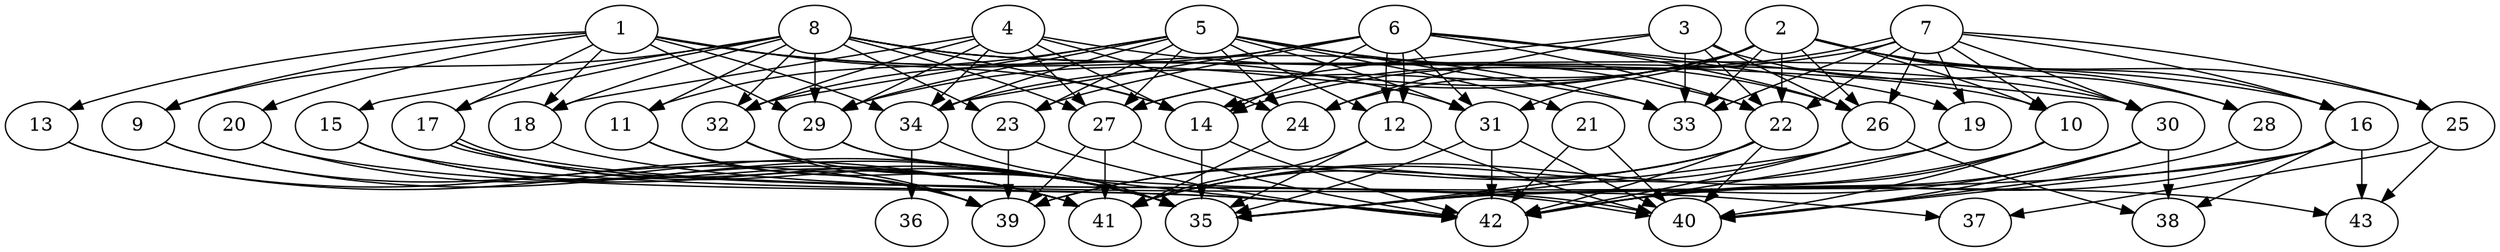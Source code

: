 // DAG (tier=3-complex, mode=data, n=43, ccr=0.539, fat=0.723, density=0.650, regular=0.203, jump=0.324, mindata=4194304, maxdata=33554432)
// DAG automatically generated by daggen at Sun Aug 24 16:33:35 2025
// /home/ermia/Project/Environments/daggen/bin/daggen --dot --ccr 0.539 --fat 0.723 --regular 0.203 --density 0.650 --jump 0.324 --mindata 4194304 --maxdata 33554432 -n 43 
digraph G {
  1 [size="4831694561272466", alpha="0.20", expect_size="2415847280636233"]
  1 -> 9 [size ="173970636668928"]
  1 -> 13 [size ="173970636668928"]
  1 -> 14 [size ="173970636668928"]
  1 -> 17 [size ="173970636668928"]
  1 -> 18 [size ="173970636668928"]
  1 -> 20 [size ="173970636668928"]
  1 -> 29 [size ="173970636668928"]
  1 -> 31 [size ="173970636668928"]
  1 -> 33 [size ="173970636668928"]
  1 -> 34 [size ="173970636668928"]
  2 [size="105611537192812480", alpha="0.04", expect_size="52805768596406240"]
  2 -> 10 [size ="3851346910380032"]
  2 -> 16 [size ="3851346910380032"]
  2 -> 22 [size ="3851346910380032"]
  2 -> 24 [size ="3851346910380032"]
  2 -> 25 [size ="3851346910380032"]
  2 -> 26 [size ="3851346910380032"]
  2 -> 27 [size ="3851346910380032"]
  2 -> 28 [size ="3851346910380032"]
  2 -> 29 [size ="3851346910380032"]
  2 -> 30 [size ="3851346910380032"]
  2 -> 31 [size ="3851346910380032"]
  2 -> 33 [size ="3851346910380032"]
  2 -> 34 [size ="3851346910380032"]
  3 [size="88497100430709776", alpha="0.08", expect_size="44248550215354888"]
  3 -> 22 [size ="5854942711513088"]
  3 -> 24 [size ="5854942711513088"]
  3 -> 26 [size ="5854942711513088"]
  3 -> 27 [size ="5854942711513088"]
  3 -> 28 [size ="5854942711513088"]
  3 -> 33 [size ="5854942711513088"]
  4 [size="118776076331022432", alpha="0.18", expect_size="59388038165511216"]
  4 -> 14 [size ="3581943132192768"]
  4 -> 18 [size ="3581943132192768"]
  4 -> 22 [size ="3581943132192768"]
  4 -> 24 [size ="3581943132192768"]
  4 -> 27 [size ="3581943132192768"]
  4 -> 29 [size ="3581943132192768"]
  4 -> 32 [size ="3581943132192768"]
  4 -> 34 [size ="3581943132192768"]
  5 [size="25295694595065236160512", alpha="0.04", expect_size="12647847297532618080256"]
  5 -> 11 [size ="6893731957440512"]
  5 -> 12 [size ="6893731957440512"]
  5 -> 21 [size ="6893731957440512"]
  5 -> 23 [size ="6893731957440512"]
  5 -> 24 [size ="6893731957440512"]
  5 -> 26 [size ="6893731957440512"]
  5 -> 27 [size ="6893731957440512"]
  5 -> 29 [size ="6893731957440512"]
  5 -> 31 [size ="6893731957440512"]
  5 -> 32 [size ="6893731957440512"]
  5 -> 33 [size ="6893731957440512"]
  5 -> 34 [size ="6893731957440512"]
  6 [size="3033692280601911296", alpha="0.06", expect_size="1516846140300955648"]
  6 -> 12 [size ="1824551633682432"]
  6 -> 12 [size ="1824551633682432"]
  6 -> 14 [size ="1824551633682432"]
  6 -> 19 [size ="1824551633682432"]
  6 -> 22 [size ="1824551633682432"]
  6 -> 23 [size ="1824551633682432"]
  6 -> 26 [size ="1824551633682432"]
  6 -> 30 [size ="1824551633682432"]
  6 -> 31 [size ="1824551633682432"]
  6 -> 32 [size ="1824551633682432"]
  6 -> 34 [size ="1824551633682432"]
  7 [size="99407089462704304", alpha="0.00", expect_size="49703544731352152"]
  7 -> 10 [size ="3006650113851392"]
  7 -> 14 [size ="3006650113851392"]
  7 -> 14 [size ="3006650113851392"]
  7 -> 16 [size ="3006650113851392"]
  7 -> 19 [size ="3006650113851392"]
  7 -> 22 [size ="3006650113851392"]
  7 -> 25 [size ="3006650113851392"]
  7 -> 26 [size ="3006650113851392"]
  7 -> 30 [size ="3006650113851392"]
  7 -> 33 [size ="3006650113851392"]
  8 [size="78069983433256992", alpha="0.14", expect_size="39034991716628496"]
  8 -> 9 [size ="4590126038515712"]
  8 -> 10 [size ="4590126038515712"]
  8 -> 11 [size ="4590126038515712"]
  8 -> 14 [size ="4590126038515712"]
  8 -> 15 [size ="4590126038515712"]
  8 -> 16 [size ="4590126038515712"]
  8 -> 17 [size ="4590126038515712"]
  8 -> 18 [size ="4590126038515712"]
  8 -> 23 [size ="4590126038515712"]
  8 -> 27 [size ="4590126038515712"]
  8 -> 29 [size ="4590126038515712"]
  8 -> 30 [size ="4590126038515712"]
  8 -> 32 [size ="4590126038515712"]
  9 [size="7171156598588264415232", alpha="0.02", expect_size="3585578299294132207616"]
  9 -> 35 [size ="2974971374600192"]
  9 -> 39 [size ="2974971374600192"]
  10 [size="5018901694646321152000", alpha="0.04", expect_size="2509450847323160576000"]
  10 -> 40 [size ="2345105830707200"]
  10 -> 41 [size ="2345105830707200"]
  10 -> 42 [size ="2345105830707200"]
  11 [size="265370866143641440", alpha="0.05", expect_size="132685433071820720"]
  11 -> 35 [size ="4328280345804800"]
  11 -> 39 [size ="4328280345804800"]
  12 [size="4076370640502784000000", alpha="0.05", expect_size="2038185320251392000000"]
  12 -> 35 [size ="2041451642880000"]
  12 -> 40 [size ="2041451642880000"]
  12 -> 41 [size ="2041451642880000"]
  13 [size="665493191319954560", alpha="0.09", expect_size="332746595659977280"]
  13 -> 35 [size ="412805287116800"]
  13 -> 41 [size ="412805287116800"]
  14 [size="304472145897345024", alpha="0.10", expect_size="152236072948672512"]
  14 -> 35 [size ="8521352554217472"]
  14 -> 42 [size ="8521352554217472"]
  15 [size="32376354766848000000000", alpha="0.12", expect_size="16188177383424000000000"]
  15 -> 35 [size ="8126595072000000"]
  15 -> 41 [size ="8126595072000000"]
  15 -> 42 [size ="8126595072000000"]
  16 [size="371141878499736813568", alpha="0.12", expect_size="185570939249868406784"]
  16 -> 35 [size ="413158439124992"]
  16 -> 38 [size ="413158439124992"]
  16 -> 40 [size ="413158439124992"]
  16 -> 42 [size ="413158439124992"]
  16 -> 43 [size ="413158439124992"]
  17 [size="47914202907275104", alpha="0.13", expect_size="23957101453637552"]
  17 -> 35 [size ="755160477335552"]
  17 -> 40 [size ="755160477335552"]
  17 -> 40 [size ="755160477335552"]
  17 -> 41 [size ="755160477335552"]
  18 [size="1545503547970532352", alpha="0.03", expect_size="772751773985266176"]
  18 -> 37 [size ="2961716333772800"]
  19 [size="212641758877110688", alpha="0.08", expect_size="106320879438555344"]
  19 -> 41 [size ="143985834196992"]
  19 -> 42 [size ="143985834196992"]
  20 [size="1024582730123313152000", alpha="0.06", expect_size="512291365061656576000"]
  20 -> 41 [size ="813057651507200"]
  20 -> 42 [size ="813057651507200"]
  21 [size="36510203834382472445952", alpha="0.19", expect_size="18255101917191236222976"]
  21 -> 40 [size ="8804394464182272"]
  21 -> 42 [size ="8804394464182272"]
  22 [size="144842003411268800", alpha="0.11", expect_size="72421001705634400"]
  22 -> 35 [size ="3798683824947200"]
  22 -> 39 [size ="3798683824947200"]
  22 -> 40 [size ="3798683824947200"]
  22 -> 41 [size ="3798683824947200"]
  22 -> 42 [size ="3798683824947200"]
  23 [size="161105129040453472", alpha="0.12", expect_size="80552564520226736"]
  23 -> 39 [size ="2667411450888192"]
  23 -> 42 [size ="2667411450888192"]
  24 [size="131260089338511228928", alpha="0.04", expect_size="65630044669255614464"]
  24 -> 41 [size ="206622899044352"]
  25 [size="7079473834694132736", alpha="0.19", expect_size="3539736917347066368"]
  25 -> 37 [size ="2446032327671808"]
  25 -> 43 [size ="2446032327671808"]
  26 [size="20386701380432842752", alpha="0.20", expect_size="10193350690216421376"]
  26 -> 35 [size ="8708452201267200"]
  26 -> 38 [size ="8708452201267200"]
  26 -> 39 [size ="8708452201267200"]
  26 -> 42 [size ="8708452201267200"]
  27 [size="1006203256747042688", alpha="0.07", expect_size="503101628373521344"]
  27 -> 39 [size ="591759260254208"]
  27 -> 41 [size ="591759260254208"]
  27 -> 42 [size ="591759260254208"]
  28 [size="1803835963849836", alpha="0.00", expect_size="901917981924918"]
  28 -> 40 [size ="169944817860608"]
  29 [size="19038378434658988", alpha="0.15", expect_size="9519189217329494"]
  29 -> 42 [size ="594863380758528"]
  29 -> 43 [size ="594863380758528"]
  30 [size="34567883627882738614272", alpha="0.09", expect_size="17283941813941369307136"]
  30 -> 35 [size ="8489299347505152"]
  30 -> 38 [size ="8489299347505152"]
  30 -> 40 [size ="8489299347505152"]
  30 -> 42 [size ="8489299347505152"]
  31 [size="52244774969441640", alpha="0.07", expect_size="26122387484720820"]
  31 -> 35 [size ="1573308805939200"]
  31 -> 40 [size ="1573308805939200"]
  31 -> 42 [size ="1573308805939200"]
  32 [size="7849431378773296128", alpha="0.07", expect_size="3924715689386648064"]
  32 -> 35 [size ="7683207403143168"]
  32 -> 39 [size ="7683207403143168"]
  33 [size="668060376835473539072", alpha="0.03", expect_size="334030188417736769536"]
  34 [size="757826479698109056", alpha="0.05", expect_size="378913239849054528"]
  34 -> 35 [size ="491949614170112"]
  34 -> 36 [size ="491949614170112"]
  35 [size="311447183119070912", alpha="0.20", expect_size="155723591559535456"]
  36 [size="8437514765585281449984", alpha="0.14", expect_size="4218757382792640724992"]
  37 [size="15508052986839902978048", alpha="0.13", expect_size="7754026493419951489024"]
  38 [size="2946978970346742349824", alpha="0.14", expect_size="1473489485173371174912"]
  39 [size="12650669779263584", alpha="0.02", expect_size="6325334889631792"]
  40 [size="3403114507427859398656", alpha="0.10", expect_size="1701557253713929699328"]
  41 [size="208202258977839382528", alpha="0.04", expect_size="104101129488919691264"]
  42 [size="2719211504042167808", alpha="0.05", expect_size="1359605752021083904"]
  43 [size="15743980964305724", alpha="0.17", expect_size="7871990482152862"]
}